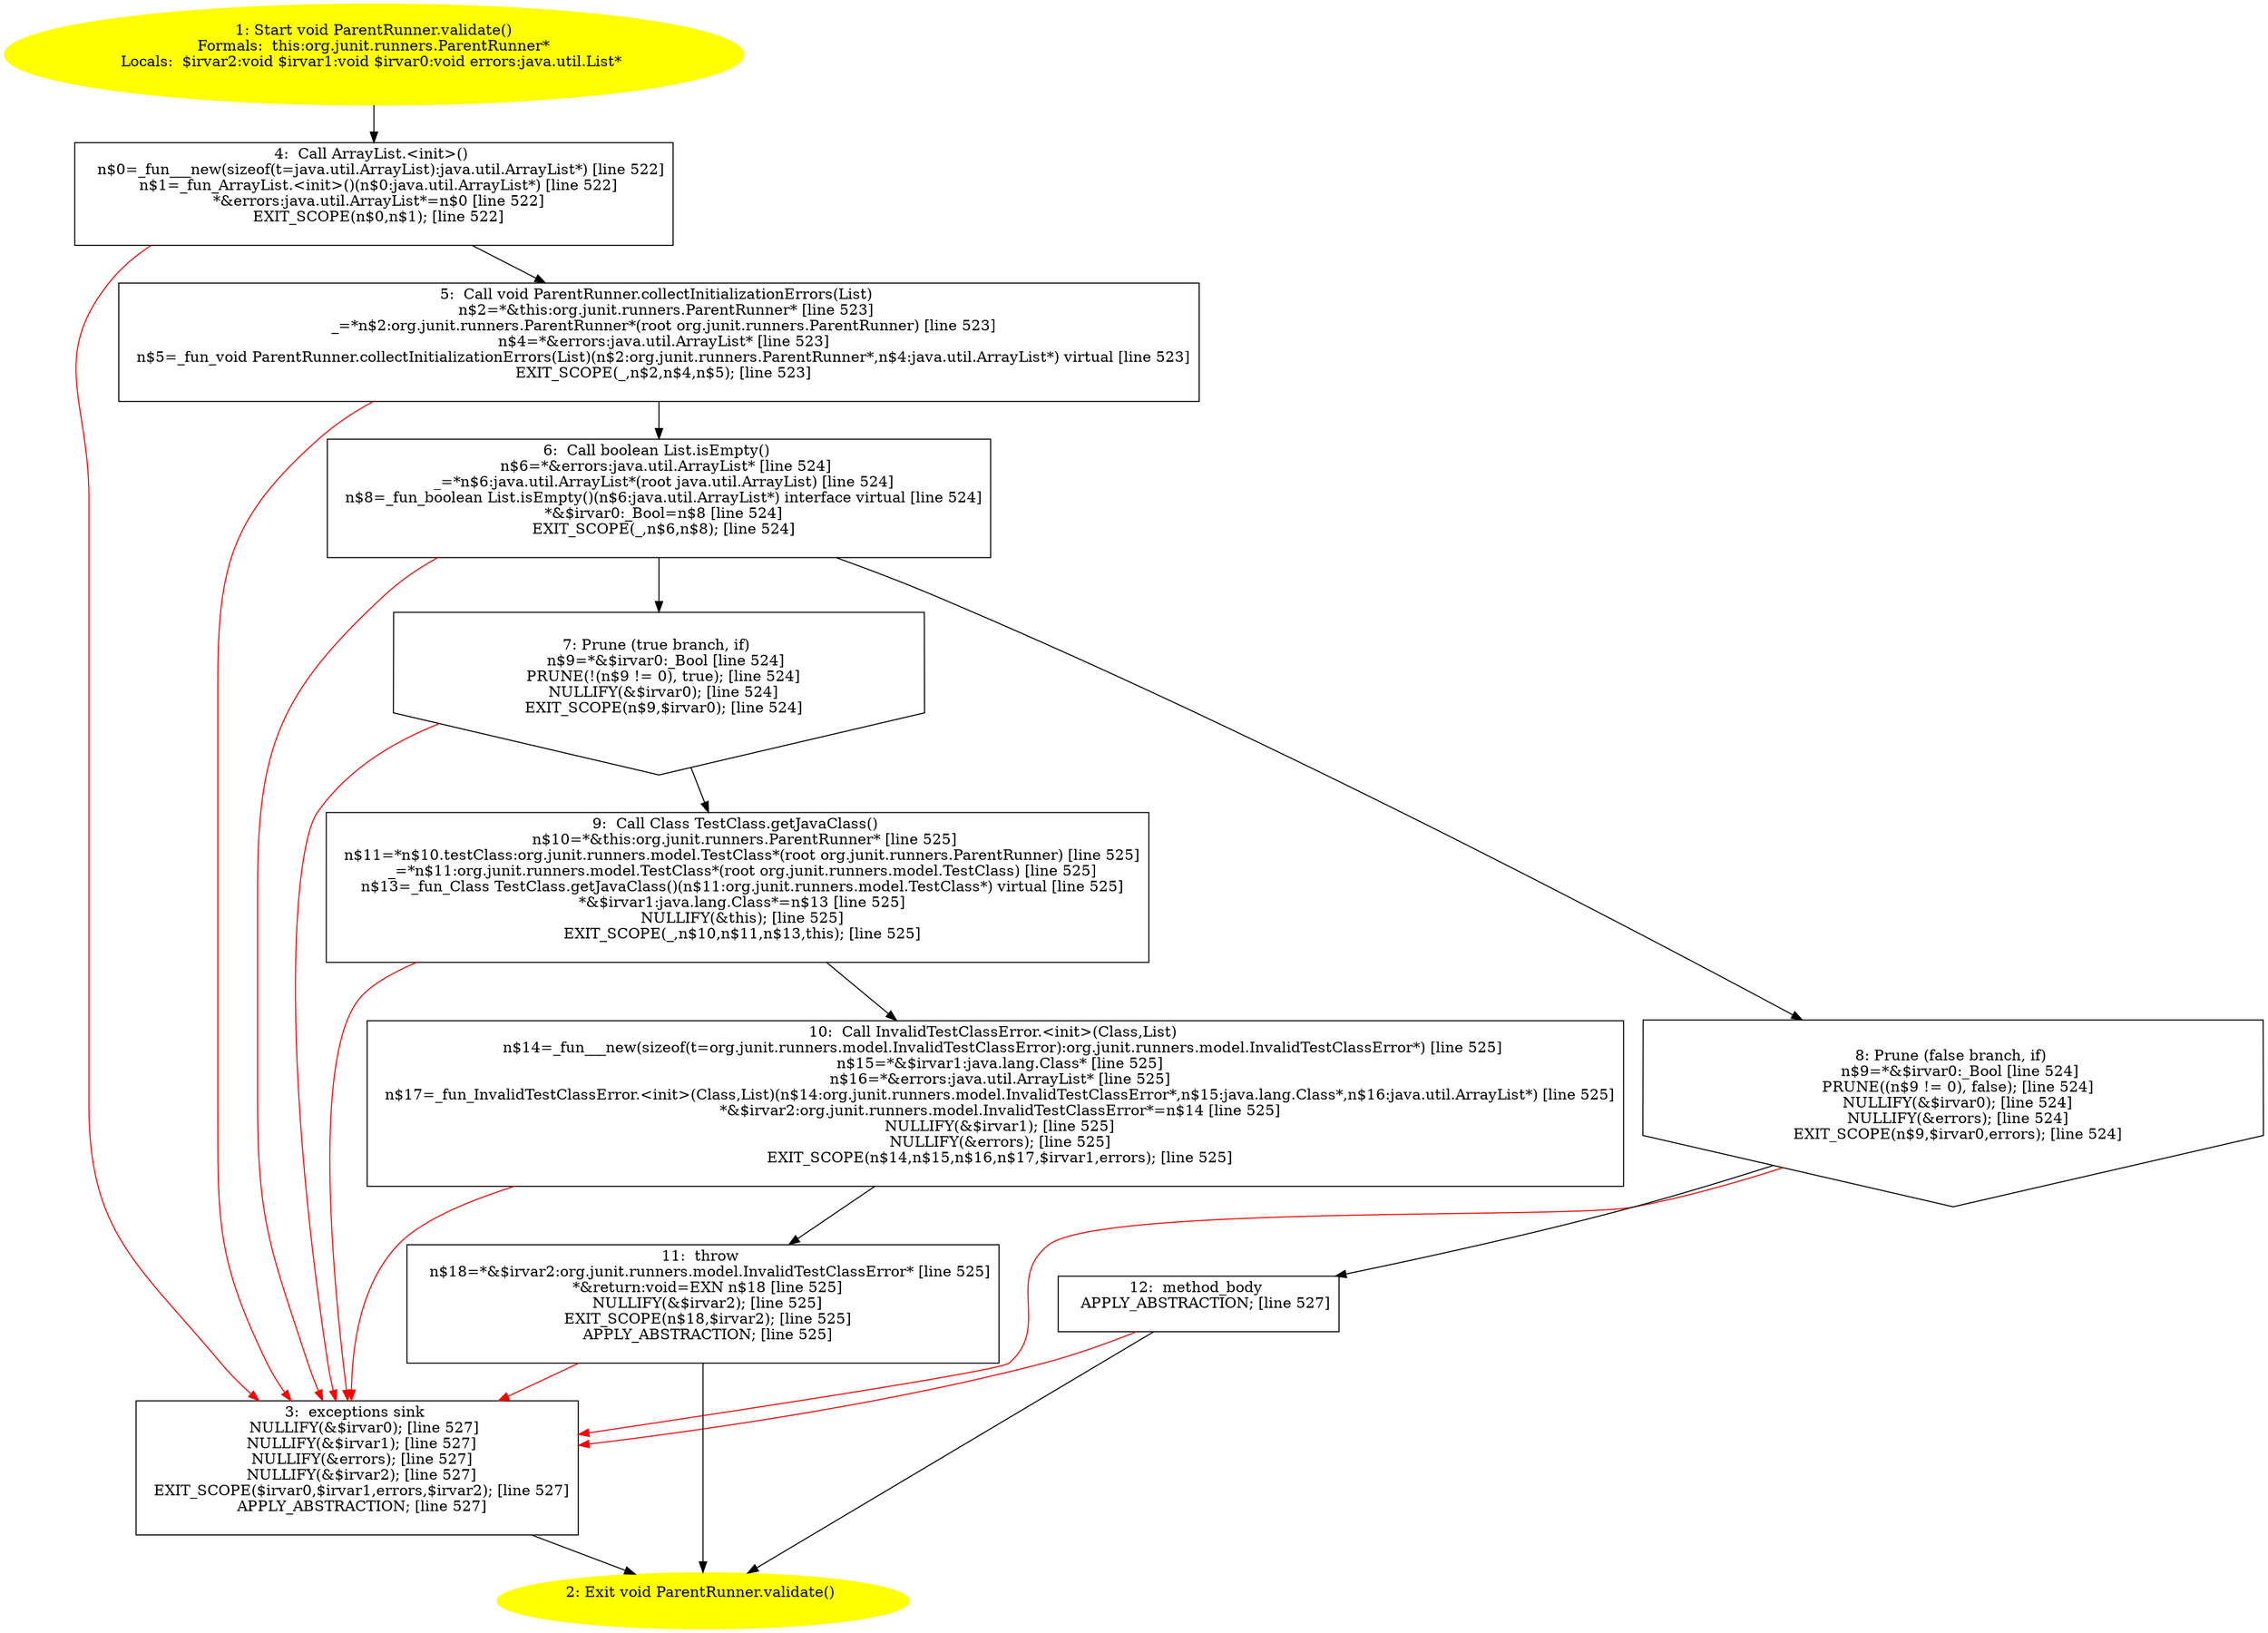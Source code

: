 /* @generated */
digraph cfg {
"org.junit.runners.ParentRunner.validate():void.c58b87dc1490f51c62bf7d7ac19328b0_1" [label="1: Start void ParentRunner.validate()\nFormals:  this:org.junit.runners.ParentRunner*\nLocals:  $irvar2:void $irvar1:void $irvar0:void errors:java.util.List* \n  " color=yellow style=filled]
	

	 "org.junit.runners.ParentRunner.validate():void.c58b87dc1490f51c62bf7d7ac19328b0_1" -> "org.junit.runners.ParentRunner.validate():void.c58b87dc1490f51c62bf7d7ac19328b0_4" ;
"org.junit.runners.ParentRunner.validate():void.c58b87dc1490f51c62bf7d7ac19328b0_2" [label="2: Exit void ParentRunner.validate() \n  " color=yellow style=filled]
	

"org.junit.runners.ParentRunner.validate():void.c58b87dc1490f51c62bf7d7ac19328b0_3" [label="3:  exceptions sink \n   NULLIFY(&$irvar0); [line 527]\n  NULLIFY(&$irvar1); [line 527]\n  NULLIFY(&errors); [line 527]\n  NULLIFY(&$irvar2); [line 527]\n  EXIT_SCOPE($irvar0,$irvar1,errors,$irvar2); [line 527]\n  APPLY_ABSTRACTION; [line 527]\n " shape="box"]
	

	 "org.junit.runners.ParentRunner.validate():void.c58b87dc1490f51c62bf7d7ac19328b0_3" -> "org.junit.runners.ParentRunner.validate():void.c58b87dc1490f51c62bf7d7ac19328b0_2" ;
"org.junit.runners.ParentRunner.validate():void.c58b87dc1490f51c62bf7d7ac19328b0_4" [label="4:  Call ArrayList.<init>() \n   n$0=_fun___new(sizeof(t=java.util.ArrayList):java.util.ArrayList*) [line 522]\n  n$1=_fun_ArrayList.<init>()(n$0:java.util.ArrayList*) [line 522]\n  *&errors:java.util.ArrayList*=n$0 [line 522]\n  EXIT_SCOPE(n$0,n$1); [line 522]\n " shape="box"]
	

	 "org.junit.runners.ParentRunner.validate():void.c58b87dc1490f51c62bf7d7ac19328b0_4" -> "org.junit.runners.ParentRunner.validate():void.c58b87dc1490f51c62bf7d7ac19328b0_5" ;
	 "org.junit.runners.ParentRunner.validate():void.c58b87dc1490f51c62bf7d7ac19328b0_4" -> "org.junit.runners.ParentRunner.validate():void.c58b87dc1490f51c62bf7d7ac19328b0_3" [color="red" ];
"org.junit.runners.ParentRunner.validate():void.c58b87dc1490f51c62bf7d7ac19328b0_5" [label="5:  Call void ParentRunner.collectInitializationErrors(List) \n   n$2=*&this:org.junit.runners.ParentRunner* [line 523]\n  _=*n$2:org.junit.runners.ParentRunner*(root org.junit.runners.ParentRunner) [line 523]\n  n$4=*&errors:java.util.ArrayList* [line 523]\n  n$5=_fun_void ParentRunner.collectInitializationErrors(List)(n$2:org.junit.runners.ParentRunner*,n$4:java.util.ArrayList*) virtual [line 523]\n  EXIT_SCOPE(_,n$2,n$4,n$5); [line 523]\n " shape="box"]
	

	 "org.junit.runners.ParentRunner.validate():void.c58b87dc1490f51c62bf7d7ac19328b0_5" -> "org.junit.runners.ParentRunner.validate():void.c58b87dc1490f51c62bf7d7ac19328b0_6" ;
	 "org.junit.runners.ParentRunner.validate():void.c58b87dc1490f51c62bf7d7ac19328b0_5" -> "org.junit.runners.ParentRunner.validate():void.c58b87dc1490f51c62bf7d7ac19328b0_3" [color="red" ];
"org.junit.runners.ParentRunner.validate():void.c58b87dc1490f51c62bf7d7ac19328b0_6" [label="6:  Call boolean List.isEmpty() \n   n$6=*&errors:java.util.ArrayList* [line 524]\n  _=*n$6:java.util.ArrayList*(root java.util.ArrayList) [line 524]\n  n$8=_fun_boolean List.isEmpty()(n$6:java.util.ArrayList*) interface virtual [line 524]\n  *&$irvar0:_Bool=n$8 [line 524]\n  EXIT_SCOPE(_,n$6,n$8); [line 524]\n " shape="box"]
	

	 "org.junit.runners.ParentRunner.validate():void.c58b87dc1490f51c62bf7d7ac19328b0_6" -> "org.junit.runners.ParentRunner.validate():void.c58b87dc1490f51c62bf7d7ac19328b0_7" ;
	 "org.junit.runners.ParentRunner.validate():void.c58b87dc1490f51c62bf7d7ac19328b0_6" -> "org.junit.runners.ParentRunner.validate():void.c58b87dc1490f51c62bf7d7ac19328b0_8" ;
	 "org.junit.runners.ParentRunner.validate():void.c58b87dc1490f51c62bf7d7ac19328b0_6" -> "org.junit.runners.ParentRunner.validate():void.c58b87dc1490f51c62bf7d7ac19328b0_3" [color="red" ];
"org.junit.runners.ParentRunner.validate():void.c58b87dc1490f51c62bf7d7ac19328b0_7" [label="7: Prune (true branch, if) \n   n$9=*&$irvar0:_Bool [line 524]\n  PRUNE(!(n$9 != 0), true); [line 524]\n  NULLIFY(&$irvar0); [line 524]\n  EXIT_SCOPE(n$9,$irvar0); [line 524]\n " shape="invhouse"]
	

	 "org.junit.runners.ParentRunner.validate():void.c58b87dc1490f51c62bf7d7ac19328b0_7" -> "org.junit.runners.ParentRunner.validate():void.c58b87dc1490f51c62bf7d7ac19328b0_9" ;
	 "org.junit.runners.ParentRunner.validate():void.c58b87dc1490f51c62bf7d7ac19328b0_7" -> "org.junit.runners.ParentRunner.validate():void.c58b87dc1490f51c62bf7d7ac19328b0_3" [color="red" ];
"org.junit.runners.ParentRunner.validate():void.c58b87dc1490f51c62bf7d7ac19328b0_8" [label="8: Prune (false branch, if) \n   n$9=*&$irvar0:_Bool [line 524]\n  PRUNE((n$9 != 0), false); [line 524]\n  NULLIFY(&$irvar0); [line 524]\n  NULLIFY(&errors); [line 524]\n  EXIT_SCOPE(n$9,$irvar0,errors); [line 524]\n " shape="invhouse"]
	

	 "org.junit.runners.ParentRunner.validate():void.c58b87dc1490f51c62bf7d7ac19328b0_8" -> "org.junit.runners.ParentRunner.validate():void.c58b87dc1490f51c62bf7d7ac19328b0_12" ;
	 "org.junit.runners.ParentRunner.validate():void.c58b87dc1490f51c62bf7d7ac19328b0_8" -> "org.junit.runners.ParentRunner.validate():void.c58b87dc1490f51c62bf7d7ac19328b0_3" [color="red" ];
"org.junit.runners.ParentRunner.validate():void.c58b87dc1490f51c62bf7d7ac19328b0_9" [label="9:  Call Class TestClass.getJavaClass() \n   n$10=*&this:org.junit.runners.ParentRunner* [line 525]\n  n$11=*n$10.testClass:org.junit.runners.model.TestClass*(root org.junit.runners.ParentRunner) [line 525]\n  _=*n$11:org.junit.runners.model.TestClass*(root org.junit.runners.model.TestClass) [line 525]\n  n$13=_fun_Class TestClass.getJavaClass()(n$11:org.junit.runners.model.TestClass*) virtual [line 525]\n  *&$irvar1:java.lang.Class*=n$13 [line 525]\n  NULLIFY(&this); [line 525]\n  EXIT_SCOPE(_,n$10,n$11,n$13,this); [line 525]\n " shape="box"]
	

	 "org.junit.runners.ParentRunner.validate():void.c58b87dc1490f51c62bf7d7ac19328b0_9" -> "org.junit.runners.ParentRunner.validate():void.c58b87dc1490f51c62bf7d7ac19328b0_10" ;
	 "org.junit.runners.ParentRunner.validate():void.c58b87dc1490f51c62bf7d7ac19328b0_9" -> "org.junit.runners.ParentRunner.validate():void.c58b87dc1490f51c62bf7d7ac19328b0_3" [color="red" ];
"org.junit.runners.ParentRunner.validate():void.c58b87dc1490f51c62bf7d7ac19328b0_10" [label="10:  Call InvalidTestClassError.<init>(Class,List) \n   n$14=_fun___new(sizeof(t=org.junit.runners.model.InvalidTestClassError):org.junit.runners.model.InvalidTestClassError*) [line 525]\n  n$15=*&$irvar1:java.lang.Class* [line 525]\n  n$16=*&errors:java.util.ArrayList* [line 525]\n  n$17=_fun_InvalidTestClassError.<init>(Class,List)(n$14:org.junit.runners.model.InvalidTestClassError*,n$15:java.lang.Class*,n$16:java.util.ArrayList*) [line 525]\n  *&$irvar2:org.junit.runners.model.InvalidTestClassError*=n$14 [line 525]\n  NULLIFY(&$irvar1); [line 525]\n  NULLIFY(&errors); [line 525]\n  EXIT_SCOPE(n$14,n$15,n$16,n$17,$irvar1,errors); [line 525]\n " shape="box"]
	

	 "org.junit.runners.ParentRunner.validate():void.c58b87dc1490f51c62bf7d7ac19328b0_10" -> "org.junit.runners.ParentRunner.validate():void.c58b87dc1490f51c62bf7d7ac19328b0_11" ;
	 "org.junit.runners.ParentRunner.validate():void.c58b87dc1490f51c62bf7d7ac19328b0_10" -> "org.junit.runners.ParentRunner.validate():void.c58b87dc1490f51c62bf7d7ac19328b0_3" [color="red" ];
"org.junit.runners.ParentRunner.validate():void.c58b87dc1490f51c62bf7d7ac19328b0_11" [label="11:  throw \n   n$18=*&$irvar2:org.junit.runners.model.InvalidTestClassError* [line 525]\n  *&return:void=EXN n$18 [line 525]\n  NULLIFY(&$irvar2); [line 525]\n  EXIT_SCOPE(n$18,$irvar2); [line 525]\n  APPLY_ABSTRACTION; [line 525]\n " shape="box"]
	

	 "org.junit.runners.ParentRunner.validate():void.c58b87dc1490f51c62bf7d7ac19328b0_11" -> "org.junit.runners.ParentRunner.validate():void.c58b87dc1490f51c62bf7d7ac19328b0_2" ;
	 "org.junit.runners.ParentRunner.validate():void.c58b87dc1490f51c62bf7d7ac19328b0_11" -> "org.junit.runners.ParentRunner.validate():void.c58b87dc1490f51c62bf7d7ac19328b0_3" [color="red" ];
"org.junit.runners.ParentRunner.validate():void.c58b87dc1490f51c62bf7d7ac19328b0_12" [label="12:  method_body \n   APPLY_ABSTRACTION; [line 527]\n " shape="box"]
	

	 "org.junit.runners.ParentRunner.validate():void.c58b87dc1490f51c62bf7d7ac19328b0_12" -> "org.junit.runners.ParentRunner.validate():void.c58b87dc1490f51c62bf7d7ac19328b0_2" ;
	 "org.junit.runners.ParentRunner.validate():void.c58b87dc1490f51c62bf7d7ac19328b0_12" -> "org.junit.runners.ParentRunner.validate():void.c58b87dc1490f51c62bf7d7ac19328b0_3" [color="red" ];
}
